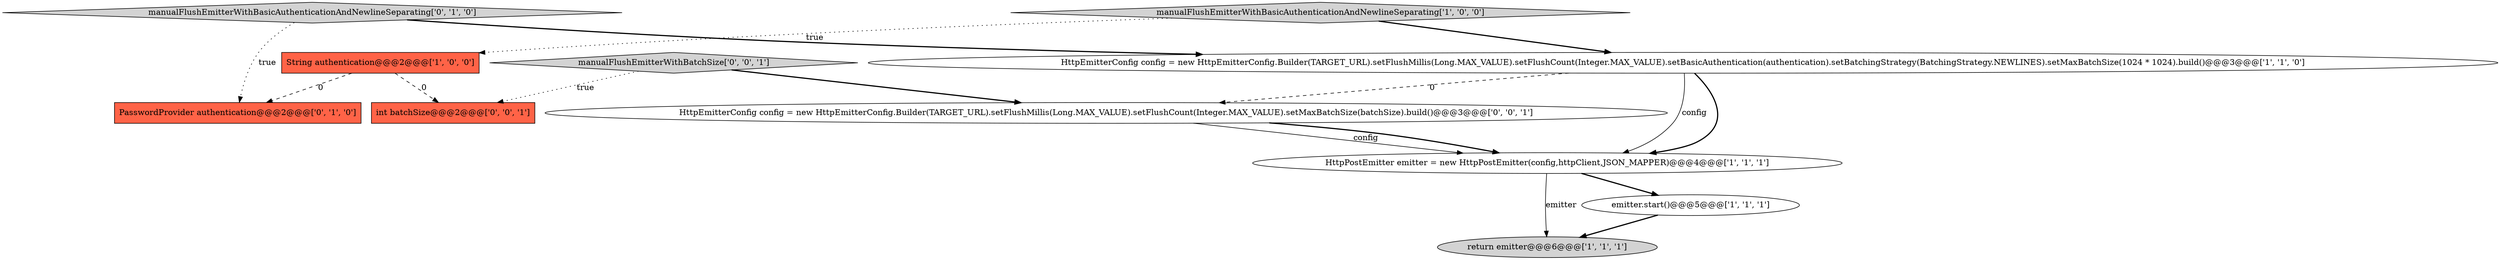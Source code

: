 digraph {
3 [style = filled, label = "HttpEmitterConfig config = new HttpEmitterConfig.Builder(TARGET_URL).setFlushMillis(Long.MAX_VALUE).setFlushCount(Integer.MAX_VALUE).setBasicAuthentication(authentication).setBatchingStrategy(BatchingStrategy.NEWLINES).setMaxBatchSize(1024 * 1024).build()@@@3@@@['1', '1', '0']", fillcolor = white, shape = ellipse image = "AAA0AAABBB1BBB"];
7 [style = filled, label = "manualFlushEmitterWithBasicAuthenticationAndNewlineSeparating['0', '1', '0']", fillcolor = lightgray, shape = diamond image = "AAA0AAABBB2BBB"];
1 [style = filled, label = "return emitter@@@6@@@['1', '1', '1']", fillcolor = lightgray, shape = ellipse image = "AAA0AAABBB1BBB"];
2 [style = filled, label = "String authentication@@@2@@@['1', '0', '0']", fillcolor = tomato, shape = box image = "AAA1AAABBB1BBB"];
5 [style = filled, label = "HttpPostEmitter emitter = new HttpPostEmitter(config,httpClient,JSON_MAPPER)@@@4@@@['1', '1', '1']", fillcolor = white, shape = ellipse image = "AAA0AAABBB1BBB"];
10 [style = filled, label = "HttpEmitterConfig config = new HttpEmitterConfig.Builder(TARGET_URL).setFlushMillis(Long.MAX_VALUE).setFlushCount(Integer.MAX_VALUE).setMaxBatchSize(batchSize).build()@@@3@@@['0', '0', '1']", fillcolor = white, shape = ellipse image = "AAA0AAABBB3BBB"];
0 [style = filled, label = "emitter.start()@@@5@@@['1', '1', '1']", fillcolor = white, shape = ellipse image = "AAA0AAABBB1BBB"];
8 [style = filled, label = "int batchSize@@@2@@@['0', '0', '1']", fillcolor = tomato, shape = box image = "AAA0AAABBB3BBB"];
9 [style = filled, label = "manualFlushEmitterWithBatchSize['0', '0', '1']", fillcolor = lightgray, shape = diamond image = "AAA0AAABBB3BBB"];
4 [style = filled, label = "manualFlushEmitterWithBasicAuthenticationAndNewlineSeparating['1', '0', '0']", fillcolor = lightgray, shape = diamond image = "AAA0AAABBB1BBB"];
6 [style = filled, label = "PasswordProvider authentication@@@2@@@['0', '1', '0']", fillcolor = tomato, shape = box image = "AAA1AAABBB2BBB"];
4->3 [style = bold, label=""];
7->6 [style = dotted, label="true"];
3->5 [style = bold, label=""];
3->10 [style = dashed, label="0"];
10->5 [style = solid, label="config"];
10->5 [style = bold, label=""];
9->10 [style = bold, label=""];
5->1 [style = solid, label="emitter"];
5->0 [style = bold, label=""];
3->5 [style = solid, label="config"];
2->8 [style = dashed, label="0"];
0->1 [style = bold, label=""];
4->2 [style = dotted, label="true"];
7->3 [style = bold, label=""];
9->8 [style = dotted, label="true"];
2->6 [style = dashed, label="0"];
}
